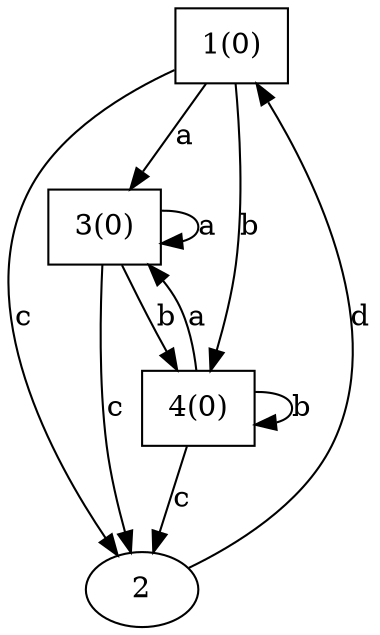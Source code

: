 digraph simple_regex {	1 -> 2[label="c"]
	1 -> 3[label="a"]
	1 -> 4[label="b"]
	2 -> 1[label="d"]
	3 -> 2[label="c"]
	3 -> 3[label="a"]
	3 -> 4[label="b"]
	4 -> 2[label="c"]
	4 -> 3[label="a"]
	4 -> 4[label="b"]1[shape=box, label="1(0)"]
3[shape=box, label="3(0)"]
4[shape=box, label="4(0)"]}

